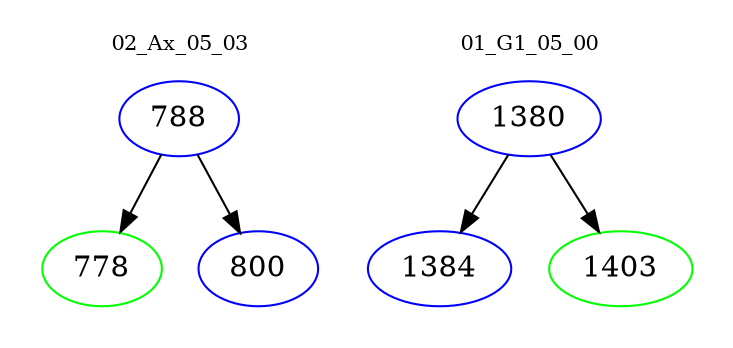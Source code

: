 digraph{
subgraph cluster_0 {
color = white
label = "02_Ax_05_03";
fontsize=10;
T0_788 [label="788", color="blue"]
T0_788 -> T0_778 [color="black"]
T0_778 [label="778", color="green"]
T0_788 -> T0_800 [color="black"]
T0_800 [label="800", color="blue"]
}
subgraph cluster_1 {
color = white
label = "01_G1_05_00";
fontsize=10;
T1_1380 [label="1380", color="blue"]
T1_1380 -> T1_1384 [color="black"]
T1_1384 [label="1384", color="blue"]
T1_1380 -> T1_1403 [color="black"]
T1_1403 [label="1403", color="green"]
}
}
